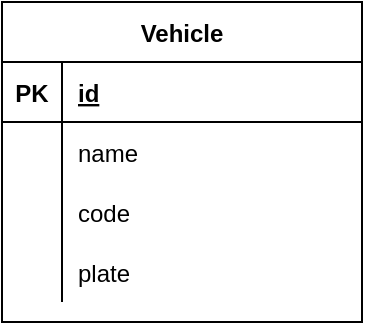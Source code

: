 <mxfile version="13.9.9" type="device"><diagram id="l6-A4_mXkFvyd_G12Gr5" name="Page-1"><mxGraphModel dx="1630" dy="977" grid="1" gridSize="10" guides="1" tooltips="1" connect="1" arrows="1" fold="1" page="1" pageScale="1" pageWidth="827" pageHeight="1169" math="0" shadow="0"><root><mxCell id="0"/><mxCell id="1" parent="0"/><mxCell id="lDXIzcax4NrUWh7Z8lVg-2" value="Vehicle" style="shape=table;startSize=30;container=1;collapsible=1;childLayout=tableLayout;fixedRows=1;rowLines=0;fontStyle=1;align=center;resizeLast=1;" vertex="1" parent="1"><mxGeometry x="270" y="50" width="180" height="160" as="geometry"/></mxCell><mxCell id="lDXIzcax4NrUWh7Z8lVg-3" value="" style="shape=partialRectangle;collapsible=0;dropTarget=0;pointerEvents=0;fillColor=none;top=0;left=0;bottom=1;right=0;points=[[0,0.5],[1,0.5]];portConstraint=eastwest;" vertex="1" parent="lDXIzcax4NrUWh7Z8lVg-2"><mxGeometry y="30" width="180" height="30" as="geometry"/></mxCell><mxCell id="lDXIzcax4NrUWh7Z8lVg-4" value="PK" style="shape=partialRectangle;connectable=0;fillColor=none;top=0;left=0;bottom=0;right=0;fontStyle=1;overflow=hidden;" vertex="1" parent="lDXIzcax4NrUWh7Z8lVg-3"><mxGeometry width="30" height="30" as="geometry"/></mxCell><mxCell id="lDXIzcax4NrUWh7Z8lVg-5" value="id" style="shape=partialRectangle;connectable=0;fillColor=none;top=0;left=0;bottom=0;right=0;align=left;spacingLeft=6;fontStyle=5;overflow=hidden;" vertex="1" parent="lDXIzcax4NrUWh7Z8lVg-3"><mxGeometry x="30" width="150" height="30" as="geometry"/></mxCell><mxCell id="lDXIzcax4NrUWh7Z8lVg-6" value="" style="shape=partialRectangle;collapsible=0;dropTarget=0;pointerEvents=0;fillColor=none;top=0;left=0;bottom=0;right=0;points=[[0,0.5],[1,0.5]];portConstraint=eastwest;" vertex="1" parent="lDXIzcax4NrUWh7Z8lVg-2"><mxGeometry y="60" width="180" height="30" as="geometry"/></mxCell><mxCell id="lDXIzcax4NrUWh7Z8lVg-7" value="" style="shape=partialRectangle;connectable=0;fillColor=none;top=0;left=0;bottom=0;right=0;editable=1;overflow=hidden;" vertex="1" parent="lDXIzcax4NrUWh7Z8lVg-6"><mxGeometry width="30" height="30" as="geometry"/></mxCell><mxCell id="lDXIzcax4NrUWh7Z8lVg-8" value="name" style="shape=partialRectangle;connectable=0;fillColor=none;top=0;left=0;bottom=0;right=0;align=left;spacingLeft=6;overflow=hidden;" vertex="1" parent="lDXIzcax4NrUWh7Z8lVg-6"><mxGeometry x="30" width="150" height="30" as="geometry"/></mxCell><mxCell id="lDXIzcax4NrUWh7Z8lVg-9" value="" style="shape=partialRectangle;collapsible=0;dropTarget=0;pointerEvents=0;fillColor=none;top=0;left=0;bottom=0;right=0;points=[[0,0.5],[1,0.5]];portConstraint=eastwest;" vertex="1" parent="lDXIzcax4NrUWh7Z8lVg-2"><mxGeometry y="90" width="180" height="30" as="geometry"/></mxCell><mxCell id="lDXIzcax4NrUWh7Z8lVg-10" value="" style="shape=partialRectangle;connectable=0;fillColor=none;top=0;left=0;bottom=0;right=0;editable=1;overflow=hidden;" vertex="1" parent="lDXIzcax4NrUWh7Z8lVg-9"><mxGeometry width="30" height="30" as="geometry"/></mxCell><mxCell id="lDXIzcax4NrUWh7Z8lVg-11" value="code" style="shape=partialRectangle;connectable=0;fillColor=none;top=0;left=0;bottom=0;right=0;align=left;spacingLeft=6;overflow=hidden;" vertex="1" parent="lDXIzcax4NrUWh7Z8lVg-9"><mxGeometry x="30" width="150" height="30" as="geometry"/></mxCell><mxCell id="lDXIzcax4NrUWh7Z8lVg-12" value="" style="shape=partialRectangle;collapsible=0;dropTarget=0;pointerEvents=0;fillColor=none;top=0;left=0;bottom=0;right=0;points=[[0,0.5],[1,0.5]];portConstraint=eastwest;" vertex="1" parent="lDXIzcax4NrUWh7Z8lVg-2"><mxGeometry y="120" width="180" height="30" as="geometry"/></mxCell><mxCell id="lDXIzcax4NrUWh7Z8lVg-13" value="" style="shape=partialRectangle;connectable=0;fillColor=none;top=0;left=0;bottom=0;right=0;editable=1;overflow=hidden;" vertex="1" parent="lDXIzcax4NrUWh7Z8lVg-12"><mxGeometry width="30" height="30" as="geometry"/></mxCell><mxCell id="lDXIzcax4NrUWh7Z8lVg-14" value="plate" style="shape=partialRectangle;connectable=0;fillColor=none;top=0;left=0;bottom=0;right=0;align=left;spacingLeft=6;overflow=hidden;" vertex="1" parent="lDXIzcax4NrUWh7Z8lVg-12"><mxGeometry x="30" width="150" height="30" as="geometry"/></mxCell></root></mxGraphModel></diagram></mxfile>